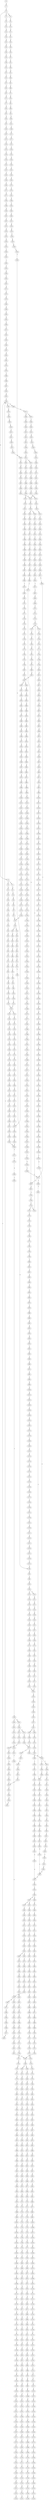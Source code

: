 strict digraph  {
	S0 -> S1 [ label = A ];
	S1 -> S2 [ label = C ];
	S2 -> S3 [ label = T ];
	S2 -> S4 [ label = G ];
	S2 -> S5 [ label = A ];
	S3 -> S6 [ label = T ];
	S4 -> S7 [ label = C ];
	S4 -> S8 [ label = T ];
	S5 -> S9 [ label = T ];
	S6 -> S10 [ label = G ];
	S7 -> S11 [ label = G ];
	S8 -> S12 [ label = G ];
	S9 -> S13 [ label = G ];
	S10 -> S14 [ label = G ];
	S11 -> S15 [ label = C ];
	S12 -> S16 [ label = G ];
	S13 -> S17 [ label = G ];
	S14 -> S18 [ label = A ];
	S15 -> S19 [ label = A ];
	S16 -> S20 [ label = C ];
	S17 -> S21 [ label = C ];
	S18 -> S22 [ label = G ];
	S19 -> S23 [ label = G ];
	S20 -> S24 [ label = G ];
	S21 -> S25 [ label = G ];
	S22 -> S26 [ label = A ];
	S23 -> S27 [ label = C ];
	S24 -> S28 [ label = T ];
	S25 -> S29 [ label = C ];
	S26 -> S30 [ label = C ];
	S27 -> S31 [ label = C ];
	S28 -> S32 [ label = C ];
	S29 -> S33 [ label = C ];
	S30 -> S34 [ label = C ];
	S31 -> S35 [ label = G ];
	S32 -> S36 [ label = C ];
	S33 -> S37 [ label = C ];
	S34 -> S38 [ label = C ];
	S35 -> S39 [ label = G ];
	S36 -> S40 [ label = C ];
	S37 -> S41 [ label = C ];
	S38 -> S42 [ label = C ];
	S39 -> S43 [ label = C ];
	S39 -> S44 [ label = T ];
	S40 -> S45 [ label = C ];
	S41 -> S46 [ label = C ];
	S42 -> S47 [ label = C ];
	S43 -> S48 [ label = A ];
	S44 -> S49 [ label = G ];
	S45 -> S50 [ label = A ];
	S46 -> S51 [ label = A ];
	S47 -> S52 [ label = C ];
	S48 -> S53 [ label = C ];
	S49 -> S54 [ label = G ];
	S50 -> S55 [ label = C ];
	S51 -> S56 [ label = C ];
	S52 -> S57 [ label = T ];
	S53 -> S58 [ label = T ];
	S54 -> S59 [ label = A ];
	S55 -> S60 [ label = T ];
	S56 -> S61 [ label = T ];
	S57 -> S62 [ label = T ];
	S58 -> S63 [ label = T ];
	S59 -> S64 [ label = A ];
	S60 -> S65 [ label = T ];
	S61 -> S66 [ label = T ];
	S62 -> S67 [ label = C ];
	S63 -> S68 [ label = C ];
	S64 -> S69 [ label = G ];
	S65 -> S70 [ label = G ];
	S66 -> S71 [ label = T ];
	S67 -> S72 [ label = A ];
	S68 -> S73 [ label = A ];
	S69 -> S74 [ label = A ];
	S70 -> S75 [ label = A ];
	S71 -> S76 [ label = A ];
	S72 -> S77 [ label = G ];
	S73 -> S78 [ label = G ];
	S74 -> S79 [ label = A ];
	S75 -> S80 [ label = G ];
	S76 -> S81 [ label = G ];
	S77 -> S82 [ label = A ];
	S78 -> S83 [ label = C ];
	S79 -> S84 [ label = C ];
	S80 -> S85 [ label = C ];
	S81 -> S86 [ label = C ];
	S82 -> S87 [ label = G ];
	S83 -> S88 [ label = C ];
	S84 -> S89 [ label = G ];
	S85 -> S90 [ label = C ];
	S86 -> S91 [ label = C ];
	S87 -> S92 [ label = G ];
	S88 -> S93 [ label = G ];
	S89 -> S94 [ label = G ];
	S90 -> S95 [ label = G ];
	S91 -> S96 [ label = G ];
	S92 -> S97 [ label = T ];
	S93 -> S98 [ label = C ];
	S94 -> S99 [ label = C ];
	S95 -> S100 [ label = C ];
	S96 -> S101 [ label = T ];
	S97 -> S102 [ label = C ];
	S98 -> S103 [ label = C ];
	S99 -> S104 [ label = A ];
	S100 -> S105 [ label = C ];
	S101 -> S106 [ label = C ];
	S102 -> S107 [ label = C ];
	S103 -> S108 [ label = C ];
	S104 -> S109 [ label = C ];
	S105 -> S110 [ label = C ];
	S106 -> S111 [ label = C ];
	S107 -> S112 [ label = C ];
	S108 -> S113 [ label = C ];
	S109 -> S114 [ label = C ];
	S109 -> S115 [ label = T ];
	S110 -> S116 [ label = C ];
	S111 -> S117 [ label = C ];
	S112 -> S118 [ label = T ];
	S113 -> S119 [ label = T ];
	S114 -> S120 [ label = G ];
	S115 -> S121 [ label = G ];
	S116 -> S119 [ label = T ];
	S117 -> S122 [ label = A ];
	S118 -> S123 [ label = T ];
	S119 -> S124 [ label = T ];
	S119 -> S125 [ label = C ];
	S120 -> S126 [ label = G ];
	S121 -> S127 [ label = G ];
	S122 -> S128 [ label = C ];
	S123 -> S129 [ label = C ];
	S124 -> S130 [ label = C ];
	S125 -> S131 [ label = C ];
	S126 -> S132 [ label = G ];
	S127 -> S133 [ label = G ];
	S128 -> S134 [ label = C ];
	S129 -> S135 [ label = T ];
	S130 -> S136 [ label = A ];
	S131 -> S137 [ label = A ];
	S132 -> S138 [ label = A ];
	S133 -> S139 [ label = A ];
	S134 -> S140 [ label = A ];
	S135 -> S141 [ label = C ];
	S136 -> S142 [ label = C ];
	S137 -> S143 [ label = C ];
	S138 -> S144 [ label = A ];
	S139 -> S145 [ label = A ];
	S140 -> S146 [ label = C ];
	S141 -> S147 [ label = G ];
	S142 -> S148 [ label = G ];
	S143 -> S149 [ label = C ];
	S144 -> S150 [ label = T ];
	S145 -> S151 [ label = C ];
	S146 -> S152 [ label = C ];
	S147 -> S153 [ label = T ];
	S148 -> S154 [ label = C ];
	S149 -> S155 [ label = C ];
	S150 -> S156 [ label = T ];
	S151 -> S157 [ label = T ];
	S152 -> S158 [ label = G ];
	S153 -> S159 [ label = A ];
	S154 -> S160 [ label = T ];
	S155 -> S161 [ label = G ];
	S156 -> S162 [ label = G ];
	S157 -> S163 [ label = G ];
	S158 -> S164 [ label = A ];
	S159 -> S165 [ label = C ];
	S160 -> S166 [ label = C ];
	S161 -> S167 [ label = C ];
	S162 -> S168 [ label = A ];
	S163 -> S169 [ label = G ];
	S164 -> S170 [ label = T ];
	S165 -> S171 [ label = G ];
	S166 -> S172 [ label = C ];
	S167 -> S173 [ label = C ];
	S168 -> S174 [ label = A ];
	S169 -> S175 [ label = A ];
	S170 -> S176 [ label = C ];
	S171 -> S177 [ label = G ];
	S172 -> S178 [ label = G ];
	S173 -> S179 [ label = G ];
	S174 -> S180 [ label = C ];
	S175 -> S181 [ label = C ];
	S176 -> S182 [ label = G ];
	S177 -> S183 [ label = C ];
	S178 -> S184 [ label = G ];
	S179 -> S185 [ label = G ];
	S180 -> S186 [ label = C ];
	S181 -> S187 [ label = C ];
	S182 -> S188 [ label = G ];
	S183 -> S189 [ label = T ];
	S184 -> S190 [ label = T ];
	S185 -> S191 [ label = T ];
	S186 -> S192 [ label = C ];
	S187 -> S193 [ label = C ];
	S188 -> S194 [ label = T ];
	S189 -> S195 [ label = A ];
	S190 -> S196 [ label = T ];
	S191 -> S197 [ label = C ];
	S192 -> S198 [ label = G ];
	S193 -> S199 [ label = G ];
	S194 -> S200 [ label = T ];
	S195 -> S201 [ label = C ];
	S196 -> S202 [ label = G ];
	S197 -> S203 [ label = C ];
	S198 -> S204 [ label = T ];
	S199 -> S205 [ label = T ];
	S200 -> S206 [ label = C ];
	S201 -> S207 [ label = T ];
	S202 -> S208 [ label = C ];
	S203 -> S209 [ label = C ];
	S204 -> S210 [ label = C ];
	S205 -> S211 [ label = C ];
	S206 -> S212 [ label = C ];
	S207 -> S213 [ label = G ];
	S208 -> S214 [ label = A ];
	S209 -> S215 [ label = A ];
	S210 -> S216 [ label = T ];
	S211 -> S217 [ label = T ];
	S212 -> S218 [ label = A ];
	S213 -> S219 [ label = G ];
	S214 -> S220 [ label = C ];
	S215 -> S221 [ label = G ];
	S216 -> S222 [ label = C ];
	S217 -> S223 [ label = C ];
	S218 -> S224 [ label = G ];
	S219 -> S225 [ label = T ];
	S220 -> S226 [ label = T ];
	S221 -> S227 [ label = T ];
	S222 -> S228 [ label = G ];
	S223 -> S228 [ label = G ];
	S224 -> S229 [ label = T ];
	S225 -> S230 [ label = G ];
	S226 -> S231 [ label = G ];
	S227 -> S232 [ label = G ];
	S228 -> S233 [ label = G ];
	S229 -> S234 [ label = G ];
	S230 -> S235 [ label = C ];
	S231 -> S236 [ label = G ];
	S232 -> S237 [ label = G ];
	S233 -> S238 [ label = C ];
	S234 -> S239 [ label = G ];
	S235 -> S240 [ label = T ];
	S236 -> S241 [ label = T ];
	S237 -> S242 [ label = T ];
	S238 -> S243 [ label = A ];
	S239 -> S244 [ label = T ];
	S240 -> S245 [ label = A ];
	S241 -> S246 [ label = C ];
	S242 -> S247 [ label = C ];
	S243 -> S248 [ label = C ];
	S244 -> S249 [ label = C ];
	S245 -> S250 [ label = C ];
	S246 -> S251 [ label = G ];
	S247 -> S252 [ label = G ];
	S248 -> S253 [ label = C ];
	S249 -> S252 [ label = G ];
	S250 -> S254 [ label = T ];
	S251 -> S255 [ label = T ];
	S252 -> S256 [ label = T ];
	S253 -> S257 [ label = G ];
	S254 -> S258 [ label = G ];
	S255 -> S259 [ label = C ];
	S256 -> S260 [ label = C ];
	S257 -> S261 [ label = A ];
	S258 -> S262 [ label = T ];
	S259 -> S263 [ label = C ];
	S260 -> S264 [ label = C ];
	S261 -> S265 [ label = G ];
	S261 -> S266 [ label = A ];
	S262 -> S267 [ label = A ];
	S263 -> S268 [ label = G ];
	S264 -> S268 [ label = G ];
	S265 -> S269 [ label = T ];
	S266 -> S270 [ label = T ];
	S267 -> S271 [ label = A ];
	S268 -> S272 [ label = T ];
	S269 -> S273 [ label = C ];
	S270 -> S274 [ label = G ];
	S271 -> S275 [ label = C ];
	S272 -> S276 [ label = C ];
	S273 -> S277 [ label = C ];
	S274 -> S278 [ label = T ];
	S275 -> S279 [ label = A ];
	S276 -> S280 [ label = A ];
	S277 -> S281 [ label = A ];
	S277 -> S282 [ label = T ];
	S278 -> S283 [ label = A ];
	S279 -> S284 [ label = C ];
	S280 -> S285 [ label = C ];
	S281 -> S286 [ label = G ];
	S282 -> S287 [ label = C ];
	S283 -> S288 [ label = G ];
	S284 -> S289 [ label = A ];
	S285 -> S290 [ label = C ];
	S286 -> S291 [ label = T ];
	S286 -> S292 [ label = C ];
	S287 -> S293 [ label = G ];
	S288 -> S294 [ label = T ];
	S289 -> S295 [ label = C ];
	S290 -> S296 [ label = C ];
	S290 -> S297 [ label = G ];
	S291 -> S298 [ label = A ];
	S292 -> S299 [ label = T ];
	S293 -> S300 [ label = A ];
	S294 -> S301 [ label = T ];
	S295 -> S302 [ label = G ];
	S296 -> S303 [ label = T ];
	S297 -> S304 [ label = A ];
	S298 -> S305 [ label = G ];
	S299 -> S306 [ label = T ];
	S300 -> S307 [ label = A ];
	S301 -> S308 [ label = T ];
	S302 -> S309 [ label = C ];
	S303 -> S310 [ label = G ];
	S304 -> S311 [ label = A ];
	S304 -> S312 [ label = G ];
	S305 -> S313 [ label = G ];
	S306 -> S314 [ label = C ];
	S307 -> S315 [ label = C ];
	S308 -> S316 [ label = C ];
	S309 -> S317 [ label = T ];
	S310 -> S318 [ label = T ];
	S311 -> S319 [ label = T ];
	S312 -> S320 [ label = T ];
	S313 -> S321 [ label = G ];
	S314 -> S322 [ label = A ];
	S315 -> S323 [ label = T ];
	S316 -> S324 [ label = A ];
	S317 -> S325 [ label = C ];
	S318 -> S326 [ label = C ];
	S319 -> S327 [ label = C ];
	S320 -> S328 [ label = C ];
	S321 -> S329 [ label = T ];
	S322 -> S330 [ label = C ];
	S323 -> S331 [ label = T ];
	S324 -> S332 [ label = C ];
	S325 -> S333 [ label = C ];
	S326 -> S334 [ label = C ];
	S327 -> S335 [ label = C ];
	S328 -> S277 [ label = C ];
	S329 -> S336 [ label = C ];
	S330 -> S337 [ label = G ];
	S331 -> S338 [ label = C ];
	S332 -> S339 [ label = T ];
	S333 -> S340 [ label = T ];
	S334 -> S341 [ label = T ];
	S335 -> S342 [ label = T ];
	S336 -> S343 [ label = A ];
	S337 -> S344 [ label = C ];
	S338 -> S345 [ label = A ];
	S339 -> S346 [ label = C ];
	S340 -> S347 [ label = A ];
	S341 -> S348 [ label = T ];
	S342 -> S349 [ label = C ];
	S343 -> S350 [ label = C ];
	S344 -> S351 [ label = C ];
	S345 -> S352 [ label = A ];
	S346 -> S353 [ label = C ];
	S347 -> S354 [ label = G ];
	S348 -> S355 [ label = G ];
	S349 -> S356 [ label = G ];
	S350 -> S357 [ label = T ];
	S351 -> S358 [ label = C ];
	S352 -> S359 [ label = C ];
	S353 -> S360 [ label = T ];
	S354 -> S361 [ label = A ];
	S355 -> S362 [ label = A ];
	S355 -> S363 [ label = T ];
	S356 -> S364 [ label = A ];
	S357 -> S365 [ label = C ];
	S358 -> S366 [ label = T ];
	S359 -> S367 [ label = C ];
	S359 -> S368 [ label = T ];
	S360 -> S369 [ label = T ];
	S361 -> S370 [ label = A ];
	S362 -> S371 [ label = A ];
	S363 -> S372 [ label = A ];
	S364 -> S373 [ label = A ];
	S365 -> S374 [ label = G ];
	S366 -> S375 [ label = T ];
	S367 -> S376 [ label = G ];
	S368 -> S377 [ label = G ];
	S369 -> S378 [ label = T ];
	S370 -> S379 [ label = C ];
	S371 -> S380 [ label = C ];
	S372 -> S381 [ label = G ];
	S373 -> S382 [ label = C ];
	S374 -> S383 [ label = C ];
	S375 -> S384 [ label = C ];
	S376 -> S385 [ label = G ];
	S377 -> S386 [ label = G ];
	S377 -> S387 [ label = C ];
	S378 -> S388 [ label = C ];
	S379 -> S389 [ label = T ];
	S380 -> S390 [ label = T ];
	S381 -> S391 [ label = G ];
	S382 -> S323 [ label = T ];
	S383 -> S392 [ label = T ];
	S384 -> S393 [ label = A ];
	S385 -> S394 [ label = C ];
	S386 -> S395 [ label = C ];
	S387 -> S396 [ label = C ];
	S388 -> S397 [ label = A ];
	S389 -> S398 [ label = T ];
	S390 -> S399 [ label = T ];
	S391 -> S400 [ label = A ];
	S392 -> S401 [ label = T ];
	S393 -> S402 [ label = T ];
	S394 -> S403 [ label = C ];
	S395 -> S404 [ label = C ];
	S396 -> S405 [ label = C ];
	S397 -> S406 [ label = T ];
	S398 -> S407 [ label = C ];
	S399 -> S408 [ label = C ];
	S400 -> S409 [ label = G ];
	S401 -> S410 [ label = C ];
	S402 -> S411 [ label = C ];
	S403 -> S412 [ label = C ];
	S404 -> S413 [ label = C ];
	S405 -> S414 [ label = T ];
	S406 -> S415 [ label = C ];
	S407 -> S416 [ label = A ];
	S408 -> S417 [ label = A ];
	S409 -> S418 [ label = A ];
	S410 -> S419 [ label = A ];
	S411 -> S420 [ label = C ];
	S412 -> S421 [ label = A ];
	S413 -> S422 [ label = A ];
	S414 -> S423 [ label = A ];
	S415 -> S424 [ label = C ];
	S416 -> S425 [ label = A ];
	S417 -> S426 [ label = A ];
	S418 -> S427 [ label = G ];
	S419 -> S428 [ label = T ];
	S420 -> S429 [ label = A ];
	S421 -> S430 [ label = G ];
	S422 -> S431 [ label = G ];
	S423 -> S432 [ label = G ];
	S424 -> S433 [ label = A ];
	S425 -> S359 [ label = C ];
	S426 -> S359 [ label = C ];
	S427 -> S434 [ label = G ];
	S428 -> S435 [ label = C ];
	S429 -> S436 [ label = G ];
	S430 -> S437 [ label = T ];
	S431 -> S438 [ label = G ];
	S432 -> S439 [ label = G ];
	S433 -> S440 [ label = G ];
	S434 -> S441 [ label = T ];
	S435 -> S442 [ label = C ];
	S436 -> S443 [ label = A ];
	S437 -> S444 [ label = T ];
	S438 -> S445 [ label = T ];
	S439 -> S446 [ label = T ];
	S440 -> S443 [ label = A ];
	S441 -> S447 [ label = C ];
	S442 -> S448 [ label = A ];
	S443 -> S449 [ label = A ];
	S444 -> S450 [ label = G ];
	S445 -> S451 [ label = G ];
	S446 -> S452 [ label = G ];
	S447 -> S453 [ label = C ];
	S448 -> S436 [ label = G ];
	S449 -> S454 [ label = C ];
	S450 -> S455 [ label = T ];
	S451 -> S456 [ label = C ];
	S451 -> S457 [ label = G ];
	S452 -> S458 [ label = T ];
	S453 -> S459 [ label = C ];
	S454 -> S460 [ label = C ];
	S455 -> S461 [ label = G ];
	S456 -> S462 [ label = G ];
	S457 -> S463 [ label = G ];
	S458 -> S464 [ label = G ];
	S459 -> S465 [ label = A ];
	S459 -> S466 [ label = G ];
	S460 -> S467 [ label = A ];
	S460 -> S468 [ label = G ];
	S461 -> S469 [ label = C ];
	S462 -> S470 [ label = C ];
	S463 -> S471 [ label = C ];
	S464 -> S472 [ label = C ];
	S465 -> S473 [ label = G ];
	S466 -> S474 [ label = G ];
	S467 -> S475 [ label = G ];
	S467 -> S476 [ label = C ];
	S468 -> S477 [ label = G ];
	S469 -> S478 [ label = G ];
	S470 -> S479 [ label = G ];
	S471 -> S480 [ label = T ];
	S472 -> S481 [ label = G ];
	S473 -> S482 [ label = A ];
	S474 -> S483 [ label = A ];
	S475 -> S484 [ label = A ];
	S476 -> S485 [ label = C ];
	S477 -> S486 [ label = A ];
	S478 -> S487 [ label = T ];
	S479 -> S488 [ label = T ];
	S480 -> S489 [ label = T ];
	S481 -> S490 [ label = T ];
	S482 -> S491 [ label = G ];
	S483 -> S492 [ label = G ];
	S484 -> S493 [ label = C ];
	S485 -> S494 [ label = A ];
	S486 -> S495 [ label = C ];
	S487 -> S496 [ label = C ];
	S488 -> S497 [ label = C ];
	S489 -> S498 [ label = C ];
	S490 -> S499 [ label = C ];
	S491 -> S500 [ label = C ];
	S492 -> S501 [ label = G ];
	S493 -> S502 [ label = T ];
	S494 -> S503 [ label = C ];
	S495 -> S504 [ label = G ];
	S496 -> S505 [ label = G ];
	S497 -> S506 [ label = G ];
	S498 -> S507 [ label = G ];
	S499 -> S508 [ label = G ];
	S500 -> S509 [ label = C ];
	S501 -> S510 [ label = C ];
	S502 -> S511 [ label = C ];
	S503 -> S512 [ label = C ];
	S504 -> S513 [ label = C ];
	S505 -> S514 [ label = A ];
	S506 -> S515 [ label = T ];
	S507 -> S516 [ label = A ];
	S508 -> S514 [ label = A ];
	S509 -> S517 [ label = A ];
	S510 -> S518 [ label = G ];
	S511 -> S519 [ label = C ];
	S512 -> S520 [ label = C ];
	S513 -> S521 [ label = C ];
	S514 -> S522 [ label = A ];
	S515 -> S523 [ label = G ];
	S516 -> S524 [ label = A ];
	S517 -> S525 [ label = C ];
	S518 -> S526 [ label = T ];
	S519 -> S527 [ label = C ];
	S520 -> S528 [ label = C ];
	S521 -> S529 [ label = C ];
	S522 -> S530 [ label = C ];
	S523 -> S531 [ label = C ];
	S524 -> S532 [ label = C ];
	S525 -> S533 [ label = G ];
	S526 -> S534 [ label = G ];
	S527 -> S535 [ label = A ];
	S528 -> S536 [ label = T ];
	S529 -> S537 [ label = A ];
	S530 -> S538 [ label = C ];
	S530 -> S539 [ label = A ];
	S531 -> S540 [ label = A ];
	S532 -> S541 [ label = A ];
	S533 -> S542 [ label = G ];
	S534 -> S543 [ label = G ];
	S535 -> S544 [ label = T ];
	S536 -> S545 [ label = T ];
	S537 -> S546 [ label = T ];
	S538 -> S547 [ label = T ];
	S539 -> S548 [ label = C ];
	S540 -> S549 [ label = T ];
	S541 -> S550 [ label = C ];
	S542 -> S551 [ label = T ];
	S543 -> S552 [ label = T ];
	S544 -> S553 [ label = C ];
	S545 -> S554 [ label = C ];
	S546 -> S555 [ label = C ];
	S547 -> S556 [ label = T ];
	S548 -> S557 [ label = C ];
	S549 -> S558 [ label = C ];
	S550 -> S559 [ label = G ];
	S551 -> S560 [ label = T ];
	S552 -> S561 [ label = A ];
	S553 -> S562 [ label = T ];
	S554 -> S563 [ label = C ];
	S554 -> S564 [ label = G ];
	S555 -> S565 [ label = G ];
	S556 -> S566 [ label = C ];
	S557 -> S567 [ label = C ];
	S558 -> S568 [ label = C ];
	S559 -> S569 [ label = C ];
	S560 -> S570 [ label = A ];
	S561 -> S571 [ label = T ];
	S562 -> S572 [ label = G ];
	S563 -> S573 [ label = T ];
	S564 -> S574 [ label = A ];
	S565 -> S575 [ label = T ];
	S566 -> S576 [ label = G ];
	S567 -> S577 [ label = G ];
	S568 -> S578 [ label = G ];
	S569 -> S579 [ label = G ];
	S570 -> S580 [ label = C ];
	S571 -> S581 [ label = G ];
	S572 -> S582 [ label = C ];
	S573 -> S583 [ label = G ];
	S574 -> S584 [ label = T ];
	S575 -> S585 [ label = C ];
	S576 -> S586 [ label = T ];
	S577 -> S587 [ label = T ];
	S578 -> S588 [ label = C ];
	S579 -> S589 [ label = C ];
	S580 -> S590 [ label = T ];
	S581 -> S591 [ label = A ];
	S582 -> S592 [ label = C ];
	S583 -> S593 [ label = T ];
	S584 -> S594 [ label = C ];
	S585 -> S595 [ label = C ];
	S586 -> S596 [ label = A ];
	S587 -> S597 [ label = A ];
	S588 -> S598 [ label = A ];
	S589 -> S599 [ label = A ];
	S590 -> S600 [ label = G ];
	S591 -> S601 [ label = G ];
	S592 -> S602 [ label = A ];
	S593 -> S603 [ label = C ];
	S594 -> S604 [ label = G ];
	S595 -> S605 [ label = T ];
	S596 -> S606 [ label = C ];
	S597 -> S607 [ label = C ];
	S598 -> S608 [ label = C ];
	S599 -> S609 [ label = C ];
	S600 -> S610 [ label = C ];
	S601 -> S611 [ label = C ];
	S602 -> S612 [ label = G ];
	S603 -> S613 [ label = C ];
	S604 -> S614 [ label = T ];
	S605 -> S615 [ label = C ];
	S606 -> S616 [ label = T ];
	S607 -> S617 [ label = G ];
	S608 -> S618 [ label = G ];
	S609 -> S619 [ label = G ];
	S610 -> S620 [ label = A ];
	S611 -> S621 [ label = G ];
	S612 -> S622 [ label = T ];
	S613 -> S623 [ label = T ];
	S614 -> S624 [ label = T ];
	S615 -> S625 [ label = T ];
	S616 -> S626 [ label = T ];
	S617 -> S627 [ label = T ];
	S618 -> S628 [ label = T ];
	S619 -> S629 [ label = T ];
	S620 -> S630 [ label = G ];
	S621 -> S631 [ label = G ];
	S622 -> S632 [ label = C ];
	S623 -> S633 [ label = T ];
	S624 -> S634 [ label = T ];
	S625 -> S635 [ label = T ];
	S626 -> S636 [ label = C ];
	S627 -> S637 [ label = C ];
	S628 -> S638 [ label = C ];
	S629 -> S639 [ label = C ];
	S630 -> S640 [ label = A ];
	S631 -> S641 [ label = T ];
	S632 -> S642 [ label = G ];
	S633 -> S355 [ label = G ];
	S634 -> S643 [ label = G ];
	S635 -> S644 [ label = C ];
	S636 -> S645 [ label = A ];
	S637 -> S646 [ label = C ];
	S638 -> S647 [ label = G ];
	S639 -> S648 [ label = C ];
	S640 -> S649 [ label = C ];
	S641 -> S650 [ label = C ];
	S642 -> S651 [ label = T ];
	S643 -> S652 [ label = T ];
	S644 -> S653 [ label = T ];
	S645 -> S654 [ label = A ];
	S646 -> S655 [ label = A ];
	S647 -> S656 [ label = A ];
	S648 -> S657 [ label = A ];
	S649 -> S658 [ label = G ];
	S650 -> S659 [ label = G ];
	S651 -> S660 [ label = A ];
	S652 -> S661 [ label = A ];
	S653 -> S662 [ label = C ];
	S654 -> S663 [ label = G ];
	S655 -> S664 [ label = G ];
	S656 -> S665 [ label = G ];
	S657 -> S666 [ label = G ];
	S658 -> S667 [ label = G ];
	S659 -> S668 [ label = C ];
	S660 -> S669 [ label = A ];
	S661 -> S670 [ label = G ];
	S662 -> S671 [ label = G ];
	S663 -> S672 [ label = C ];
	S664 -> S673 [ label = C ];
	S665 -> S674 [ label = C ];
	S666 -> S675 [ label = C ];
	S667 -> S676 [ label = A ];
	S668 -> S677 [ label = A ];
	S669 -> S678 [ label = G ];
	S670 -> S679 [ label = G ];
	S671 -> S680 [ label = G ];
	S672 -> S681 [ label = G ];
	S673 -> S682 [ label = G ];
	S674 -> S683 [ label = G ];
	S675 -> S684 [ label = T ];
	S675 -> S682 [ label = G ];
	S676 -> S685 [ label = C ];
	S677 -> S686 [ label = C ];
	S678 -> S687 [ label = A ];
	S679 -> S688 [ label = A ];
	S680 -> S689 [ label = A ];
	S681 -> S690 [ label = A ];
	S682 -> S691 [ label = A ];
	S683 -> S692 [ label = A ];
	S684 -> S693 [ label = T ];
	S685 -> S694 [ label = A ];
	S686 -> S695 [ label = G ];
	S687 -> S696 [ label = C ];
	S688 -> S697 [ label = A ];
	S689 -> S698 [ label = G ];
	S690 -> S699 [ label = G ];
	S691 -> S700 [ label = G ];
	S692 -> S701 [ label = G ];
	S693 -> S314 [ label = C ];
	S694 -> S702 [ label = C ];
	S695 -> S703 [ label = C ];
	S696 -> S704 [ label = G ];
	S697 -> S705 [ label = A ];
	S698 -> S706 [ label = A ];
	S699 -> S707 [ label = T ];
	S700 -> S708 [ label = T ];
	S701 -> S709 [ label = T ];
	S702 -> S710 [ label = A ];
	S703 -> S711 [ label = G ];
	S704 -> S712 [ label = G ];
	S705 -> S713 [ label = G ];
	S706 -> S714 [ label = G ];
	S707 -> S715 [ label = C ];
	S708 -> S716 [ label = C ];
	S709 -> S717 [ label = C ];
	S710 -> S718 [ label = C ];
	S711 -> S719 [ label = C ];
	S712 -> S720 [ label = C ];
	S713 -> S721 [ label = G ];
	S714 -> S722 [ label = G ];
	S715 -> S723 [ label = C ];
	S716 -> S724 [ label = C ];
	S716 -> S725 [ label = T ];
	S717 -> S726 [ label = G ];
	S718 -> S727 [ label = C ];
	S719 -> S728 [ label = G ];
	S720 -> S729 [ label = T ];
	S721 -> S730 [ label = T ];
	S722 -> S731 [ label = T ];
	S723 -> S732 [ label = C ];
	S724 -> S732 [ label = C ];
	S725 -> S733 [ label = C ];
	S726 -> S734 [ label = A ];
	S727 -> S735 [ label = T ];
	S728 -> S736 [ label = G ];
	S729 -> S737 [ label = C ];
	S730 -> S738 [ label = C ];
	S731 -> S739 [ label = C ];
	S732 -> S740 [ label = T ];
	S732 -> S741 [ label = G ];
	S733 -> S742 [ label = G ];
	S734 -> S743 [ label = A ];
	S735 -> S744 [ label = C ];
	S736 -> S745 [ label = C ];
	S737 -> S746 [ label = T ];
	S738 -> S747 [ label = C ];
	S739 -> S453 [ label = C ];
	S740 -> S748 [ label = C ];
	S741 -> S749 [ label = C ];
	S742 -> S750 [ label = T ];
	S743 -> S751 [ label = C ];
	S744 -> S752 [ label = T ];
	S745 -> S753 [ label = T ];
	S746 -> S754 [ label = C ];
	S747 -> S755 [ label = C ];
	S748 -> S756 [ label = C ];
	S749 -> S757 [ label = C ];
	S750 -> S758 [ label = C ];
	S751 -> S759 [ label = C ];
	S752 -> S760 [ label = A ];
	S753 -> S761 [ label = G ];
	S754 -> S762 [ label = G ];
	S755 -> S763 [ label = G ];
	S756 -> S764 [ label = G ];
	S757 -> S765 [ label = T ];
	S758 -> S766 [ label = T ];
	S759 -> S767 [ label = T ];
	S760 -> S768 [ label = G ];
	S761 -> S769 [ label = G ];
	S762 -> S770 [ label = A ];
	S763 -> S771 [ label = A ];
	S764 -> S772 [ label = G ];
	S765 -> S773 [ label = G ];
	S766 -> S774 [ label = G ];
	S767 -> S775 [ label = G ];
	S768 -> S776 [ label = A ];
	S769 -> S777 [ label = A ];
	S770 -> S778 [ label = A ];
	S771 -> S779 [ label = A ];
	S772 -> S780 [ label = T ];
	S773 -> S781 [ label = T ];
	S774 -> S782 [ label = T ];
	S775 -> S783 [ label = T ];
	S776 -> S784 [ label = A ];
	S777 -> S785 [ label = A ];
	S778 -> S786 [ label = G ];
	S779 -> S787 [ label = G ];
	S780 -> S788 [ label = C ];
	S781 -> S789 [ label = C ];
	S782 -> S790 [ label = T ];
	S783 -> S791 [ label = C ];
	S784 -> S792 [ label = C ];
	S785 -> S793 [ label = T ];
	S786 -> S794 [ label = T ];
	S787 -> S795 [ label = T ];
	S788 -> S796 [ label = T ];
	S789 -> S797 [ label = G ];
	S790 -> S798 [ label = C ];
	S791 -> S799 [ label = G ];
	S792 -> S800 [ label = G ];
	S793 -> S801 [ label = G ];
	S794 -> S802 [ label = C ];
	S795 -> S803 [ label = C ];
	S796 -> S804 [ label = G ];
	S797 -> S805 [ label = C ];
	S798 -> S806 [ label = C ];
	S799 -> S807 [ label = C ];
	S800 -> S808 [ label = A ];
	S801 -> S809 [ label = G ];
	S802 -> S810 [ label = G ];
	S803 -> S811 [ label = G ];
	S804 -> S812 [ label = G ];
	S805 -> S813 [ label = G ];
	S806 -> S814 [ label = G ];
	S807 -> S815 [ label = G ];
	S808 -> S816 [ label = G ];
	S809 -> S817 [ label = G ];
	S810 -> S818 [ label = C ];
	S811 -> S819 [ label = A ];
	S812 -> S820 [ label = A ];
	S813 -> S821 [ label = C ];
	S814 -> S822 [ label = T ];
	S815 -> S821 [ label = C ];
	S816 -> S823 [ label = G ];
	S817 -> S824 [ label = G ];
	S818 -> S825 [ label = G ];
	S819 -> S826 [ label = G ];
	S820 -> S827 [ label = G ];
	S821 -> S828 [ label = G ];
	S821 -> S829 [ label = A ];
	S822 -> S830 [ label = G ];
	S823 -> S831 [ label = T ];
	S824 -> S832 [ label = T ];
	S825 -> S833 [ label = G ];
	S826 -> S834 [ label = G ];
	S827 -> S835 [ label = G ];
	S828 -> S836 [ label = A ];
	S829 -> S837 [ label = A ];
	S830 -> S838 [ label = G ];
	S831 -> S839 [ label = G ];
	S832 -> S840 [ label = C ];
	S833 -> S841 [ label = C ];
	S834 -> S842 [ label = T ];
	S835 -> S843 [ label = G ];
	S836 -> S844 [ label = G ];
	S837 -> S845 [ label = C ];
	S838 -> S846 [ label = C ];
	S839 -> S847 [ label = T ];
	S840 -> S848 [ label = C ];
	S841 -> S849 [ label = T ];
	S842 -> S850 [ label = A ];
	S843 -> S851 [ label = T ];
	S844 -> S852 [ label = C ];
	S845 -> S853 [ label = C ];
	S846 -> S854 [ label = C ];
	S847 -> S855 [ label = C ];
	S848 -> S856 [ label = G ];
	S849 -> S857 [ label = A ];
	S850 -> S858 [ label = T ];
	S851 -> S859 [ label = G ];
	S852 -> S860 [ label = A ];
	S853 -> S861 [ label = C ];
	S854 -> S862 [ label = C ];
	S855 -> S863 [ label = C ];
	S856 -> S864 [ label = C ];
	S857 -> S865 [ label = T ];
	S858 -> S866 [ label = A ];
	S859 -> S867 [ label = T ];
	S860 -> S868 [ label = G ];
	S861 -> S869 [ label = G ];
	S862 -> S870 [ label = G ];
	S863 -> S871 [ label = C ];
	S864 -> S872 [ label = C ];
	S865 -> S873 [ label = A ];
	S866 -> S874 [ label = A ];
	S867 -> S875 [ label = T ];
	S868 -> S876 [ label = T ];
	S869 -> S877 [ label = T ];
	S870 -> S878 [ label = T ];
	S871 -> S879 [ label = T ];
	S872 -> S880 [ label = G ];
	S873 -> S881 [ label = G ];
	S874 -> S882 [ label = G ];
	S875 -> S883 [ label = C ];
	S876 -> S884 [ label = G ];
	S877 -> S885 [ label = A ];
	S878 -> S886 [ label = C ];
	S879 -> S887 [ label = G ];
	S880 -> S888 [ label = G ];
	S881 -> S889 [ label = T ];
	S882 -> S890 [ label = T ];
	S883 -> S891 [ label = C ];
	S884 -> S892 [ label = C ];
	S885 -> S893 [ label = C ];
	S886 -> S894 [ label = C ];
	S887 -> S895 [ label = T ];
	S888 -> S896 [ label = A ];
	S889 -> S897 [ label = A ];
	S890 -> S898 [ label = C ];
	S891 -> S899 [ label = A ];
	S892 -> S900 [ label = A ];
	S893 -> S901 [ label = A ];
	S894 -> S902 [ label = A ];
	S895 -> S903 [ label = C ];
	S896 -> S904 [ label = A ];
	S897 -> S905 [ label = G ];
	S898 -> S906 [ label = G ];
	S899 -> S907 [ label = G ];
	S900 -> S908 [ label = A ];
	S901 -> S909 [ label = G ];
	S902 -> S910 [ label = G ];
	S903 -> S911 [ label = C ];
	S904 -> S912 [ label = C ];
	S905 -> S913 [ label = C ];
	S906 -> S914 [ label = T ];
	S907 -> S915 [ label = C ];
	S908 -> S916 [ label = C ];
	S909 -> S917 [ label = C ];
	S910 -> S918 [ label = T ];
	S911 -> S919 [ label = T ];
	S912 -> S920 [ label = T ];
	S913 -> S921 [ label = C ];
	S914 -> S922 [ label = G ];
	S915 -> S923 [ label = A ];
	S916 -> S924 [ label = A ];
	S917 -> S925 [ label = A ];
	S918 -> S926 [ label = A ];
	S919 -> S927 [ label = A ];
	S920 -> S928 [ label = G ];
	S921 -> S929 [ label = G ];
	S922 -> S930 [ label = G ];
	S923 -> S931 [ label = G ];
	S924 -> S932 [ label = G ];
	S925 -> S933 [ label = G ];
	S926 -> S934 [ label = G ];
	S927 -> S935 [ label = C ];
	S928 -> S936 [ label = C ];
	S929 -> S937 [ label = A ];
	S930 -> S938 [ label = T ];
	S931 -> S939 [ label = A ];
	S932 -> S940 [ label = C ];
	S933 -> S941 [ label = G ];
	S934 -> S942 [ label = C ];
	S935 -> S943 [ label = T ];
	S936 -> S944 [ label = A ];
	S937 -> S945 [ label = A ];
	S938 -> S946 [ label = A ];
	S939 -> S947 [ label = T ];
	S940 -> S948 [ label = T ];
	S941 -> S949 [ label = T ];
	S942 -> S950 [ label = T ];
	S943 -> S951 [ label = A ];
	S944 -> S952 [ label = A ];
	S945 -> S953 [ label = A ];
	S946 -> S954 [ label = C ];
	S947 -> S955 [ label = A ];
	S948 -> S956 [ label = A ];
	S949 -> S957 [ label = G ];
	S950 -> S958 [ label = C ];
	S951 -> S959 [ label = C ];
	S952 -> S960 [ label = C ];
	S953 -> S961 [ label = C ];
	S954 -> S962 [ label = C ];
	S955 -> S963 [ label = A ];
	S956 -> S964 [ label = C ];
	S957 -> S965 [ label = C ];
	S958 -> S966 [ label = C ];
	S959 -> S967 [ label = C ];
	S960 -> S968 [ label = C ];
	S961 -> S969 [ label = C ];
	S962 -> S970 [ label = G ];
	S963 -> S971 [ label = A ];
	S964 -> S972 [ label = G ];
	S965 -> S973 [ label = A ];
	S966 -> S974 [ label = A ];
	S967 -> S975 [ label = A ];
	S968 -> S976 [ label = A ];
	S969 -> S977 [ label = C ];
	S970 -> S978 [ label = G ];
	S971 -> S979 [ label = A ];
	S972 -> S980 [ label = A ];
	S973 -> S981 [ label = C ];
	S974 -> S982 [ label = C ];
	S975 -> S983 [ label = G ];
	S976 -> S984 [ label = G ];
	S977 -> S985 [ label = C ];
	S978 -> S986 [ label = T ];
	S979 -> S987 [ label = A ];
	S980 -> S988 [ label = G ];
	S981 -> S989 [ label = G ];
	S982 -> S990 [ label = C ];
	S983 -> S991 [ label = G ];
	S984 -> S992 [ label = A ];
	S985 -> S993 [ label = G ];
	S986 -> S994 [ label = G ];
	S987 -> S995 [ label = C ];
	S988 -> S996 [ label = A ];
	S989 -> S997 [ label = C ];
	S990 -> S998 [ label = G ];
	S991 -> S999 [ label = A ];
	S992 -> S1000 [ label = A ];
	S993 -> S1001 [ label = A ];
	S994 -> S1002 [ label = G ];
	S995 -> S1003 [ label = T ];
	S996 -> S1004 [ label = A ];
	S997 -> S1005 [ label = G ];
	S998 -> S1006 [ label = G ];
	S999 -> S1007 [ label = G ];
	S1000 -> S1008 [ label = C ];
	S1001 -> S1009 [ label = C ];
	S1002 -> S1010 [ label = T ];
	S1003 -> S1011 [ label = T ];
	S1004 -> S1012 [ label = C ];
	S1005 -> S1013 [ label = G ];
	S1006 -> S1014 [ label = A ];
	S1007 -> S1015 [ label = A ];
	S1008 -> S1016 [ label = A ];
	S1009 -> S1017 [ label = T ];
	S1010 -> S1018 [ label = T ];
	S1011 -> S1019 [ label = T ];
	S1012 -> S1020 [ label = T ];
	S1013 -> S1021 [ label = T ];
	S1014 -> S1022 [ label = C ];
	S1015 -> S1023 [ label = G ];
	S1016 -> S1024 [ label = G ];
	S1017 -> S1025 [ label = A ];
	S1018 -> S1026 [ label = A ];
	S1019 -> S1027 [ label = G ];
	S1020 -> S1028 [ label = G ];
	S1021 -> S1029 [ label = G ];
	S1022 -> S1030 [ label = G ];
	S1023 -> S1031 [ label = T ];
	S1024 -> S1032 [ label = C ];
	S1025 -> S1033 [ label = G ];
	S1026 -> S1034 [ label = G ];
	S1027 -> S1035 [ label = C ];
	S1028 -> S1036 [ label = G ];
	S1029 -> S1037 [ label = C ];
	S1030 -> S1038 [ label = T ];
	S1031 -> S1039 [ label = C ];
	S1032 -> S1040 [ label = C ];
	S1033 -> S1041 [ label = A ];
	S1034 -> S1042 [ label = A ];
	S1035 -> S1043 [ label = C ];
	S1036 -> S1044 [ label = C ];
	S1037 -> S1045 [ label = C ];
	S1038 -> S1046 [ label = C ];
	S1039 -> S1047 [ label = A ];
	S1040 -> S1048 [ label = G ];
	S1041 -> S1049 [ label = A ];
	S1042 -> S1050 [ label = A ];
	S1043 -> S1051 [ label = G ];
	S1044 -> S1052 [ label = G ];
	S1045 -> S1053 [ label = G ];
	S1046 -> S1054 [ label = G ];
	S1047 -> S1055 [ label = G ];
	S1048 -> S1056 [ label = T ];
	S1049 -> S1057 [ label = T ];
	S1050 -> S1058 [ label = G ];
	S1051 -> S1059 [ label = T ];
	S1052 -> S1060 [ label = C ];
	S1053 -> S1061 [ label = C ];
	S1054 -> S1062 [ label = T ];
	S1055 -> S1063 [ label = G ];
	S1056 -> S1064 [ label = C ];
	S1057 -> S1065 [ label = C ];
	S1058 -> S1066 [ label = G ];
	S1059 -> S1067 [ label = A ];
	S1060 -> S1068 [ label = A ];
	S1061 -> S1069 [ label = A ];
	S1062 -> S1070 [ label = G ];
	S1063 -> S1071 [ label = A ];
	S1064 -> S1072 [ label = C ];
	S1065 -> S1073 [ label = G ];
	S1066 -> S1074 [ label = G ];
	S1067 -> S1075 [ label = G ];
	S1068 -> S1076 [ label = G ];
	S1069 -> S1077 [ label = A ];
	S1070 -> S1078 [ label = A ];
	S1071 -> S1079 [ label = C ];
	S1072 -> S1080 [ label = T ];
	S1073 -> S1081 [ label = G ];
	S1074 -> S1082 [ label = G ];
	S1075 -> S1083 [ label = C ];
	S1076 -> S1084 [ label = C ];
	S1077 -> S1085 [ label = C ];
	S1078 -> S1086 [ label = C ];
	S1079 -> S1087 [ label = C ];
	S1080 -> S1088 [ label = C ];
	S1081 -> S1089 [ label = G ];
	S1082 -> S1090 [ label = G ];
	S1083 -> S1091 [ label = C ];
	S1084 -> S1092 [ label = G ];
	S1085 -> S1093 [ label = C ];
	S1086 -> S1094 [ label = C ];
	S1087 -> S1095 [ label = A ];
	S1088 -> S1096 [ label = T ];
	S1089 -> S1097 [ label = T ];
	S1090 -> S1098 [ label = T ];
	S1091 -> S1099 [ label = G ];
	S1092 -> S1100 [ label = G ];
	S1093 -> S1101 [ label = A ];
	S1094 -> S1102 [ label = G ];
	S1095 -> S1103 [ label = G ];
	S1096 -> S1104 [ label = G ];
	S1097 -> S1105 [ label = A ];
	S1098 -> S1106 [ label = C ];
	S1099 -> S1107 [ label = G ];
	S1100 -> S1108 [ label = G ];
	S1101 -> S1109 [ label = G ];
	S1102 -> S1110 [ label = G ];
	S1103 -> S1111 [ label = T ];
	S1104 -> S1112 [ label = T ];
	S1105 -> S1113 [ label = T ];
	S1106 -> S1114 [ label = C ];
	S1107 -> S1115 [ label = T ];
	S1108 -> S1116 [ label = T ];
	S1109 -> S1117 [ label = T ];
	S1110 -> S1118 [ label = T ];
	S1111 -> S1119 [ label = C ];
	S1112 -> S1120 [ label = C ];
	S1113 -> S1121 [ label = C ];
	S1114 -> S1122 [ label = G ];
	S1115 -> S1123 [ label = G ];
	S1116 -> S1124 [ label = G ];
	S1117 -> S1125 [ label = C ];
	S1118 -> S1126 [ label = C ];
	S1119 -> S1127 [ label = T ];
	S1120 -> S1128 [ label = G ];
	S1121 -> S1129 [ label = C ];
	S1122 -> S1130 [ label = T ];
	S1123 -> S1131 [ label = A ];
	S1124 -> S1132 [ label = C ];
	S1125 -> S1133 [ label = G ];
	S1126 -> S1134 [ label = G ];
	S1127 -> S1135 [ label = C ];
	S1128 -> S1136 [ label = T ];
	S1129 -> S1137 [ label = C ];
	S1130 -> S1138 [ label = C ];
	S1131 -> S1139 [ label = C ];
	S1132 -> S1140 [ label = C ];
	S1133 -> S1141 [ label = C ];
	S1134 -> S1142 [ label = C ];
	S1135 -> S1143 [ label = T ];
	S1136 -> S1144 [ label = G ];
	S1137 -> S1145 [ label = G ];
	S1138 -> S1146 [ label = G ];
	S1139 -> S1147 [ label = G ];
	S1140 -> S1148 [ label = G ];
	S1141 -> S1149 [ label = G ];
	S1142 -> S1150 [ label = G ];
	S1143 -> S1151 [ label = G ];
	S1144 -> S1152 [ label = G ];
	S1145 -> S1153 [ label = A ];
	S1146 -> S1154 [ label = G ];
	S1147 -> S1155 [ label = T ];
	S1148 -> S1156 [ label = C ];
	S1149 -> S1157 [ label = C ];
	S1150 -> S1158 [ label = T ];
	S1151 -> S1159 [ label = T ];
	S1152 -> S1160 [ label = T ];
	S1153 -> S1161 [ label = A ];
	S1154 -> S1162 [ label = A ];
	S1155 -> S1163 [ label = G ];
	S1156 -> S1164 [ label = C ];
	S1157 -> S1165 [ label = A ];
	S1158 -> S1166 [ label = A ];
	S1159 -> S1167 [ label = A ];
	S1160 -> S1168 [ label = A ];
	S1161 -> S1169 [ label = A ];
	S1162 -> S1170 [ label = A ];
	S1163 -> S1171 [ label = G ];
	S1164 -> S1172 [ label = G ];
	S1165 -> S1173 [ label = G ];
	S1166 -> S1174 [ label = G ];
	S1169 -> S1175 [ label = G ];
	S1170 -> S1176 [ label = C ];
	S1171 -> S1177 [ label = G ];
	S1172 -> S1178 [ label = G ];
	S1173 -> S1179 [ label = C ];
	S1174 -> S1180 [ label = C ];
	S1175 -> S1181 [ label = T ];
	S1176 -> S1182 [ label = T ];
	S1177 -> S1183 [ label = T ];
	S1178 -> S1184 [ label = T ];
	S1179 -> S1185 [ label = C ];
	S1180 -> S1186 [ label = C ];
	S1181 -> S1187 [ label = G ];
	S1182 -> S1188 [ label = A ];
	S1183 -> S1189 [ label = A ];
	S1184 -> S1190 [ label = G ];
	S1185 -> S35 [ label = G ];
	S1186 -> S1191 [ label = G ];
	S1187 -> S1192 [ label = T ];
	S1188 -> S1193 [ label = C ];
	S1189 -> S1194 [ label = C ];
	S1190 -> S1195 [ label = G ];
	S1191 -> S1196 [ label = C ];
	S1192 -> S1197 [ label = C ];
	S1193 -> S1198 [ label = A ];
	S1194 -> S1199 [ label = T ];
	S1195 -> S1200 [ label = T ];
	S1196 -> S1201 [ label = T ];
	S1197 -> S1202 [ label = G ];
	S1198 -> S1203 [ label = A ];
	S1199 -> S1204 [ label = A ];
	S1200 -> S1205 [ label = G ];
	S1201 -> S1206 [ label = G ];
	S1202 -> S1207 [ label = T ];
	S1203 -> S1208 [ label = C ];
	S1204 -> S1209 [ label = T ];
	S1205 -> S1210 [ label = G ];
	S1206 -> S1211 [ label = G ];
	S1207 -> S1212 [ label = C ];
	S1208 -> S1213 [ label = G ];
	S1209 -> S1214 [ label = T ];
	S1210 -> S1215 [ label = A ];
	S1211 -> S1216 [ label = A ];
	S1212 -> S1217 [ label = G ];
	S1213 -> S1218 [ label = A ];
	S1214 -> S1219 [ label = G ];
	S1215 -> S1220 [ label = A ];
	S1216 -> S1221 [ label = A ];
	S1217 -> S1222 [ label = G ];
	S1218 -> S1223 [ label = A ];
	S1219 -> S1224 [ label = G ];
	S1220 -> S1225 [ label = C ];
	S1221 -> S1226 [ label = G ];
	S1222 -> S1227 [ label = A ];
	S1223 -> S1228 [ label = A ];
	S1224 -> S1229 [ label = A ];
	S1225 -> S1230 [ label = C ];
	S1226 -> S1231 [ label = A ];
	S1227 -> S1232 [ label = A ];
	S1228 -> S1233 [ label = A ];
	S1229 -> S1234 [ label = A ];
	S1230 -> S1235 [ label = T ];
	S1231 -> S1236 [ label = A ];
	S1232 -> S1237 [ label = C ];
	S1233 -> S1238 [ label = C ];
	S1234 -> S1239 [ label = C ];
	S1235 -> S1240 [ label = C ];
	S1236 -> S1241 [ label = C ];
	S1237 -> S1242 [ label = A ];
	S1238 -> S1243 [ label = A ];
	S1239 -> S1244 [ label = G ];
	S1240 -> S1245 [ label = G ];
	S1241 -> S89 [ label = G ];
	S1242 -> S1246 [ label = G ];
	S1243 -> S1247 [ label = G ];
	S1244 -> S1248 [ label = G ];
	S1245 -> S1249 [ label = G ];
	S1246 -> S1250 [ label = G ];
	S1247 -> S1251 [ label = A ];
	S1248 -> S1252 [ label = T ];
	S1249 -> S1253 [ label = C ];
	S1250 -> S1254 [ label = A ];
	S1251 -> S1255 [ label = A ];
	S1252 -> S1256 [ label = A ];
	S1253 -> S1257 [ label = A ];
	S1254 -> S1258 [ label = A ];
	S1255 -> S1259 [ label = G ];
	S1256 -> S1260 [ label = C ];
	S1257 -> S1261 [ label = C ];
	S1258 -> S1262 [ label = T ];
	S1259 -> S1263 [ label = G ];
	S1260 -> S1264 [ label = G ];
	S1261 -> S1265 [ label = G ];
	S1262 -> S1266 [ label = A ];
	S1263 -> S1267 [ label = G ];
	S1264 -> S1268 [ label = A ];
	S1265 -> S1269 [ label = C ];
	S1266 -> S1270 [ label = G ];
	S1267 -> S1271 [ label = G ];
	S1268 -> S1272 [ label = A ];
	S1269 -> S1273 [ label = G ];
	S1270 -> S1274 [ label = T ];
	S1271 -> S1275 [ label = T ];
	S1272 -> S1276 [ label = G ];
	S1273 -> S1277 [ label = C ];
	S1274 -> S1278 [ label = C ];
	S1275 -> S1279 [ label = C ];
	S1276 -> S1280 [ label = A ];
	S1277 -> S1281 [ label = G ];
	S1278 -> S1282 [ label = T ];
	S1279 -> S1283 [ label = T ];
	S1280 -> S1284 [ label = A ];
	S1281 -> S1285 [ label = C ];
	S1282 -> S1286 [ label = C ];
	S1283 -> S1287 [ label = C ];
	S1284 -> S1288 [ label = G ];
	S1285 -> S1289 [ label = G ];
	S1286 -> S1290 [ label = T ];
	S1287 -> S1291 [ label = T ];
	S1288 -> S1292 [ label = T ];
	S1289 -> S1293 [ label = T ];
	S1290 -> S1294 [ label = C ];
	S1291 -> S1295 [ label = C ];
	S1292 -> S1296 [ label = G ];
	S1293 -> S1297 [ label = C ];
	S1294 -> S1298 [ label = T ];
	S1295 -> S1299 [ label = G ];
	S1296 -> S1300 [ label = T ];
	S1297 -> S1301 [ label = G ];
	S1298 -> S1302 [ label = G ];
	S1299 -> S1303 [ label = T ];
	S1300 -> S1304 [ label = C ];
	S1301 -> S1305 [ label = A ];
	S1302 -> S1306 [ label = A ];
	S1303 -> S1307 [ label = G ];
	S1304 -> S1308 [ label = C ];
	S1305 -> S1309 [ label = C ];
	S1306 -> S1310 [ label = G ];
	S1307 -> S1311 [ label = G ];
	S1308 -> S1312 [ label = T ];
	S1309 -> S1313 [ label = G ];
	S1310 -> S1314 [ label = T ];
	S1311 -> S1315 [ label = T ];
	S1312 -> S1316 [ label = G ];
	S1313 -> S1317 [ label = C ];
	S1314 -> S1318 [ label = A ];
	S1315 -> S1319 [ label = A ];
	S1316 -> S1320 [ label = G ];
	S1317 -> S1321 [ label = G ];
	S1320 -> S1322 [ label = C ];
	S1321 -> S1323 [ label = C ];
	S1322 -> S1324 [ label = C ];
	S1323 -> S1325 [ label = C ];
	S1324 -> S1326 [ label = T ];
	S1325 -> S1327 [ label = T ];
	S1326 -> S1328 [ label = G ];
	S1327 -> S1329 [ label = C ];
	S1328 -> S1330 [ label = G ];
	S1329 -> S1331 [ label = G ];
	S1330 -> S1332 [ label = G ];
	S1331 -> S1333 [ label = G ];
	S1332 -> S1334 [ label = T ];
	S1333 -> S1335 [ label = G ];
	S1334 -> S1336 [ label = C ];
	S1335 -> S1337 [ label = C ];
	S1336 -> S1338 [ label = C ];
	S1337 -> S1339 [ label = T ];
	S1338 -> S1340 [ label = C ];
	S1339 -> S1341 [ label = C ];
	S1340 -> S1342 [ label = G ];
	S1341 -> S1343 [ label = A ];
	S1342 -> S1344 [ label = A ];
	S1343 -> S1345 [ label = C ];
	S1344 -> S1346 [ label = G ];
	S1345 -> S1347 [ label = G ];
	S1346 -> S1348 [ label = T ];
	S1347 -> S1349 [ label = T ];
	S1348 -> S1350 [ label = C ];
	S1349 -> S1351 [ label = C ];
	S1350 -> S1352 [ label = C ];
	S1351 -> S1353 [ label = C ];
	S1352 -> S1354 [ label = A ];
	S1353 -> S1355 [ label = A ];
	S1354 -> S286 [ label = G ];
	S1355 -> S1356 [ label = G ];
	S1356 -> S675 [ label = C ];
}
